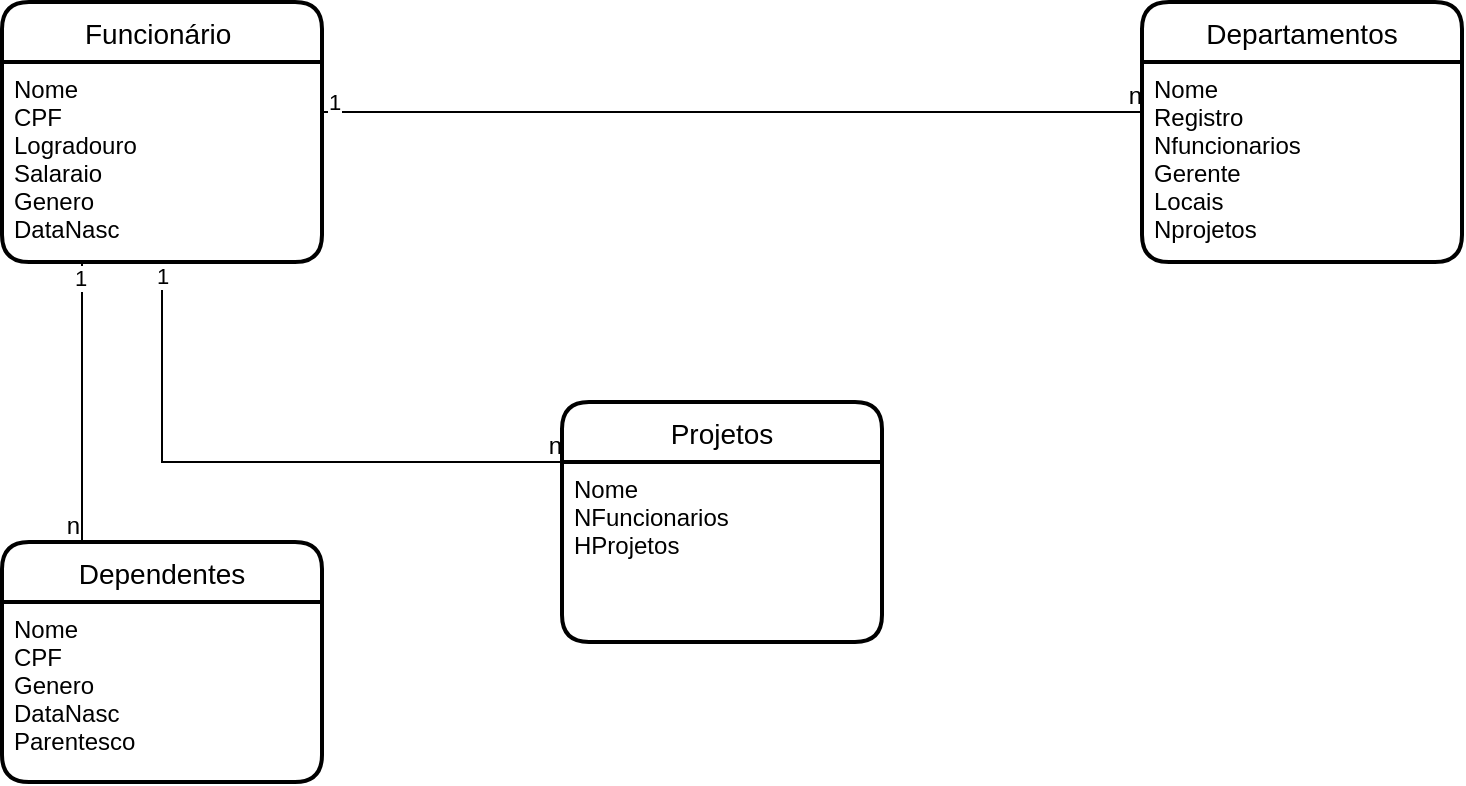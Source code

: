 <mxfile version="14.5.3" type="github">
  <diagram id="Rzhv39uRHPJgM1VJzzdm" name="Page-1">
    <mxGraphModel dx="1422" dy="526" grid="1" gridSize="10" guides="1" tooltips="1" connect="1" arrows="1" fold="1" page="1" pageScale="1" pageWidth="827" pageHeight="1169" math="0" shadow="0">
      <root>
        <mxCell id="0" />
        <mxCell id="1" parent="0" />
        <mxCell id="fRolGcnS6d_slUNVsV01-5" value="Funcionário " style="swimlane;childLayout=stackLayout;horizontal=1;startSize=30;horizontalStack=0;rounded=1;fontSize=14;fontStyle=0;strokeWidth=2;resizeParent=0;resizeLast=1;shadow=0;dashed=0;align=center;" vertex="1" parent="1">
          <mxGeometry x="50" y="190" width="160" height="130" as="geometry">
            <mxRectangle x="50" y="190" width="110" height="30" as="alternateBounds" />
          </mxGeometry>
        </mxCell>
        <mxCell id="fRolGcnS6d_slUNVsV01-6" value="Nome&#xa;CPF&#xa;Logradouro&#xa;Salaraio&#xa;Genero&#xa;DataNasc" style="align=left;strokeColor=none;fillColor=none;spacingLeft=4;fontSize=12;verticalAlign=top;resizable=0;rotatable=0;part=1;" vertex="1" parent="fRolGcnS6d_slUNVsV01-5">
          <mxGeometry y="30" width="160" height="100" as="geometry" />
        </mxCell>
        <mxCell id="fRolGcnS6d_slUNVsV01-7" value="Departamentos" style="swimlane;childLayout=stackLayout;horizontal=1;startSize=30;horizontalStack=0;rounded=1;fontSize=14;fontStyle=0;strokeWidth=2;resizeParent=0;resizeLast=1;shadow=0;dashed=0;align=center;" vertex="1" parent="1">
          <mxGeometry x="620" y="190" width="160" height="130" as="geometry" />
        </mxCell>
        <mxCell id="fRolGcnS6d_slUNVsV01-8" value="Nome&#xa;Registro&#xa;Nfuncionarios&#xa;Gerente&#xa;Locais&#xa;Nprojetos" style="align=left;strokeColor=none;fillColor=none;spacingLeft=4;fontSize=12;verticalAlign=top;resizable=0;rotatable=0;part=1;" vertex="1" parent="fRolGcnS6d_slUNVsV01-7">
          <mxGeometry y="30" width="160" height="100" as="geometry" />
        </mxCell>
        <mxCell id="fRolGcnS6d_slUNVsV01-9" value="Projetos" style="swimlane;childLayout=stackLayout;horizontal=1;startSize=30;horizontalStack=0;rounded=1;fontSize=14;fontStyle=0;strokeWidth=2;resizeParent=0;resizeLast=1;shadow=0;dashed=0;align=center;" vertex="1" parent="1">
          <mxGeometry x="330" y="390" width="160" height="120" as="geometry" />
        </mxCell>
        <mxCell id="fRolGcnS6d_slUNVsV01-10" value="Nome&#xa;NFuncionarios&#xa;HProjetos" style="align=left;strokeColor=none;fillColor=none;spacingLeft=4;fontSize=12;verticalAlign=top;resizable=0;rotatable=0;part=1;" vertex="1" parent="fRolGcnS6d_slUNVsV01-9">
          <mxGeometry y="30" width="160" height="90" as="geometry" />
        </mxCell>
        <mxCell id="fRolGcnS6d_slUNVsV01-12" value="" style="endArrow=none;html=1;rounded=0;entryX=0;entryY=0.25;entryDx=0;entryDy=0;exitX=1;exitY=0.25;exitDx=0;exitDy=0;" edge="1" parent="1" source="fRolGcnS6d_slUNVsV01-6" target="fRolGcnS6d_slUNVsV01-8">
          <mxGeometry relative="1" as="geometry">
            <mxPoint x="200" y="249.71" as="sourcePoint" />
            <mxPoint x="310" y="250" as="targetPoint" />
          </mxGeometry>
        </mxCell>
        <mxCell id="fRolGcnS6d_slUNVsV01-13" value="n" style="resizable=0;html=1;align=right;verticalAlign=bottom;" connectable="0" vertex="1" parent="fRolGcnS6d_slUNVsV01-12">
          <mxGeometry x="1" relative="1" as="geometry" />
        </mxCell>
        <mxCell id="fRolGcnS6d_slUNVsV01-17" value="1" style="edgeLabel;html=1;align=center;verticalAlign=middle;resizable=0;points=[];" vertex="1" connectable="0" parent="fRolGcnS6d_slUNVsV01-12">
          <mxGeometry x="-0.972" y="1" relative="1" as="geometry">
            <mxPoint y="-4" as="offset" />
          </mxGeometry>
        </mxCell>
        <mxCell id="fRolGcnS6d_slUNVsV01-18" value="" style="endArrow=none;html=1;rounded=0;exitX=0.5;exitY=1;exitDx=0;exitDy=0;entryX=0;entryY=0;entryDx=0;entryDy=0;" edge="1" parent="1" source="fRolGcnS6d_slUNVsV01-6" target="fRolGcnS6d_slUNVsV01-10">
          <mxGeometry relative="1" as="geometry">
            <mxPoint x="370" y="330" as="sourcePoint" />
            <mxPoint x="530" y="330" as="targetPoint" />
            <Array as="points">
              <mxPoint x="130" y="420" />
            </Array>
          </mxGeometry>
        </mxCell>
        <mxCell id="fRolGcnS6d_slUNVsV01-19" value="n" style="resizable=0;html=1;align=right;verticalAlign=bottom;" connectable="0" vertex="1" parent="fRolGcnS6d_slUNVsV01-18">
          <mxGeometry x="1" relative="1" as="geometry" />
        </mxCell>
        <mxCell id="fRolGcnS6d_slUNVsV01-20" value="1" style="edgeLabel;html=1;align=center;verticalAlign=middle;resizable=0;points=[];" vertex="1" connectable="0" parent="fRolGcnS6d_slUNVsV01-18">
          <mxGeometry x="-0.955" relative="1" as="geometry">
            <mxPoint as="offset" />
          </mxGeometry>
        </mxCell>
        <mxCell id="fRolGcnS6d_slUNVsV01-21" value="Dependentes" style="swimlane;childLayout=stackLayout;horizontal=1;startSize=30;horizontalStack=0;rounded=1;fontSize=14;fontStyle=0;strokeWidth=2;resizeParent=0;resizeLast=1;shadow=0;dashed=0;align=center;" vertex="1" parent="1">
          <mxGeometry x="50" y="460" width="160" height="120" as="geometry" />
        </mxCell>
        <mxCell id="fRolGcnS6d_slUNVsV01-22" value="Nome&#xa;CPF&#xa;Genero&#xa;DataNasc&#xa;Parentesco&#xa;" style="align=left;strokeColor=none;fillColor=none;spacingLeft=4;fontSize=12;verticalAlign=top;resizable=0;rotatable=0;part=1;" vertex="1" parent="fRolGcnS6d_slUNVsV01-21">
          <mxGeometry y="30" width="160" height="90" as="geometry" />
        </mxCell>
        <mxCell id="fRolGcnS6d_slUNVsV01-23" value="" style="endArrow=none;html=1;rounded=0;exitX=0.25;exitY=1;exitDx=0;exitDy=0;entryX=0.25;entryY=0;entryDx=0;entryDy=0;" edge="1" parent="1" source="fRolGcnS6d_slUNVsV01-6" target="fRolGcnS6d_slUNVsV01-21">
          <mxGeometry relative="1" as="geometry">
            <mxPoint x="360" y="470" as="sourcePoint" />
            <mxPoint x="520" y="470" as="targetPoint" />
          </mxGeometry>
        </mxCell>
        <mxCell id="fRolGcnS6d_slUNVsV01-24" value="n" style="resizable=0;html=1;align=right;verticalAlign=bottom;" connectable="0" vertex="1" parent="fRolGcnS6d_slUNVsV01-23">
          <mxGeometry x="1" relative="1" as="geometry" />
        </mxCell>
        <mxCell id="fRolGcnS6d_slUNVsV01-25" value="1" style="edgeLabel;html=1;align=center;verticalAlign=middle;resizable=0;points=[];" vertex="1" connectable="0" parent="fRolGcnS6d_slUNVsV01-23">
          <mxGeometry x="-0.888" y="-1" relative="1" as="geometry">
            <mxPoint as="offset" />
          </mxGeometry>
        </mxCell>
      </root>
    </mxGraphModel>
  </diagram>
</mxfile>
